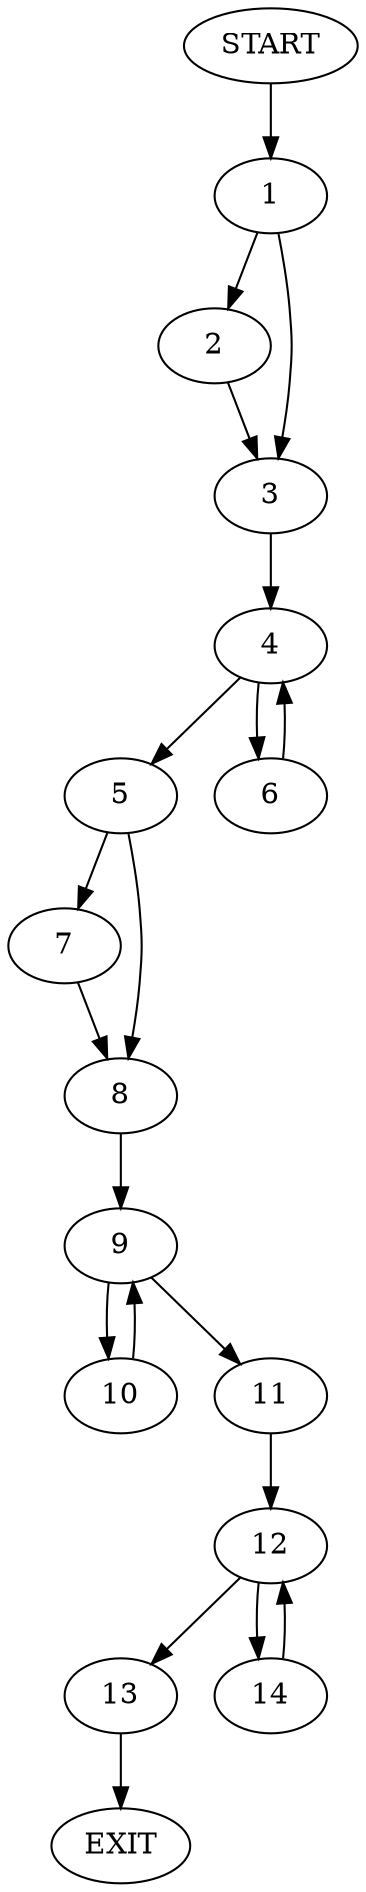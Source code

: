digraph {
0 [label="START"]
15 [label="EXIT"]
0 -> 1
1 -> 2
1 -> 3
2 -> 3
3 -> 4
4 -> 5
4 -> 6
6 -> 4
5 -> 7
5 -> 8
7 -> 8
8 -> 9
9 -> 10
9 -> 11
10 -> 9
11 -> 12
12 -> 13
12 -> 14
13 -> 15
14 -> 12
}
